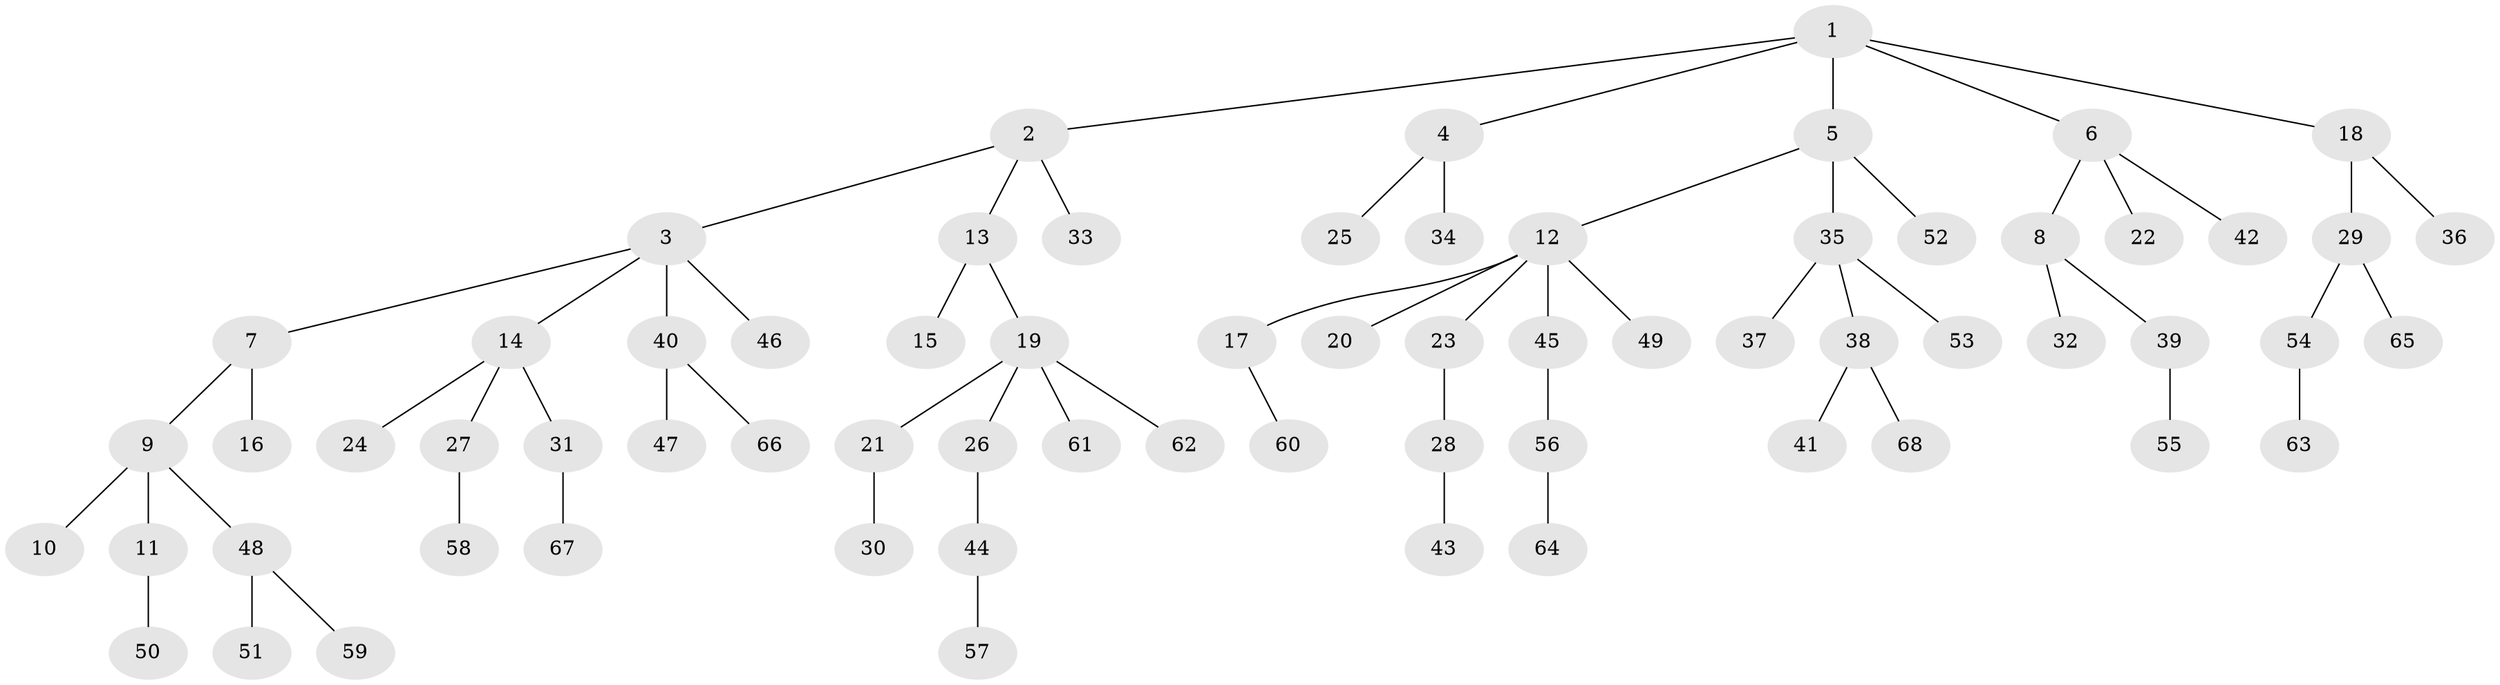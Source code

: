// Generated by graph-tools (version 1.1) at 2025/11/02/27/25 16:11:27]
// undirected, 68 vertices, 67 edges
graph export_dot {
graph [start="1"]
  node [color=gray90,style=filled];
  1;
  2;
  3;
  4;
  5;
  6;
  7;
  8;
  9;
  10;
  11;
  12;
  13;
  14;
  15;
  16;
  17;
  18;
  19;
  20;
  21;
  22;
  23;
  24;
  25;
  26;
  27;
  28;
  29;
  30;
  31;
  32;
  33;
  34;
  35;
  36;
  37;
  38;
  39;
  40;
  41;
  42;
  43;
  44;
  45;
  46;
  47;
  48;
  49;
  50;
  51;
  52;
  53;
  54;
  55;
  56;
  57;
  58;
  59;
  60;
  61;
  62;
  63;
  64;
  65;
  66;
  67;
  68;
  1 -- 2;
  1 -- 4;
  1 -- 5;
  1 -- 6;
  1 -- 18;
  2 -- 3;
  2 -- 13;
  2 -- 33;
  3 -- 7;
  3 -- 14;
  3 -- 40;
  3 -- 46;
  4 -- 25;
  4 -- 34;
  5 -- 12;
  5 -- 35;
  5 -- 52;
  6 -- 8;
  6 -- 22;
  6 -- 42;
  7 -- 9;
  7 -- 16;
  8 -- 32;
  8 -- 39;
  9 -- 10;
  9 -- 11;
  9 -- 48;
  11 -- 50;
  12 -- 17;
  12 -- 20;
  12 -- 23;
  12 -- 45;
  12 -- 49;
  13 -- 15;
  13 -- 19;
  14 -- 24;
  14 -- 27;
  14 -- 31;
  17 -- 60;
  18 -- 29;
  18 -- 36;
  19 -- 21;
  19 -- 26;
  19 -- 61;
  19 -- 62;
  21 -- 30;
  23 -- 28;
  26 -- 44;
  27 -- 58;
  28 -- 43;
  29 -- 54;
  29 -- 65;
  31 -- 67;
  35 -- 37;
  35 -- 38;
  35 -- 53;
  38 -- 41;
  38 -- 68;
  39 -- 55;
  40 -- 47;
  40 -- 66;
  44 -- 57;
  45 -- 56;
  48 -- 51;
  48 -- 59;
  54 -- 63;
  56 -- 64;
}
